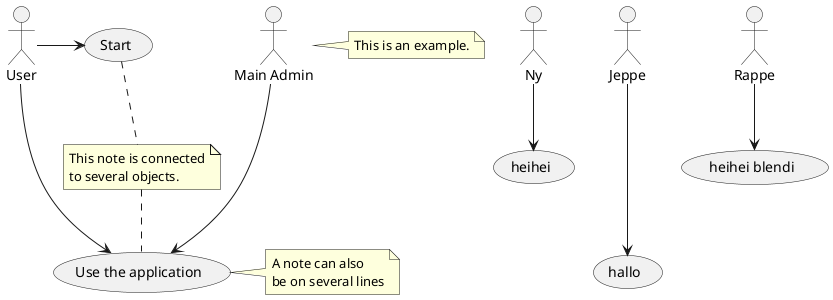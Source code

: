@startuml
:Main Admin: as Admin
(Use the application) as (Use)

User -> (Start)
User --> (Use)

Admin ---> (Use)


Ny--> (heihei)
Jeppe---> (hallo)
Rappe --> (heihei blendi)



note right of Admin : This is an example.

note right of (Use)
A note can also
be on several lines
end note

note "This note is connected\nto several objects." as N2
(Start) .. N2
N2 .. (Use)
@enduml
